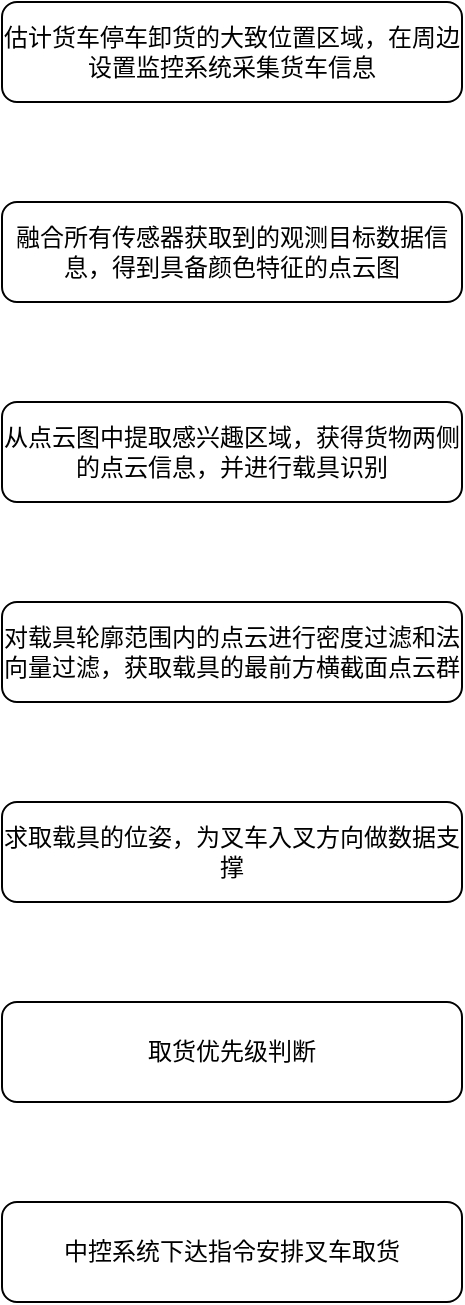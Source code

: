 <mxfile version="15.6.2" type="github" pages="2">
  <diagram id="YdHQLj_PPKjWVGoSD0Ah" name="Page-1">
    <mxGraphModel dx="1278" dy="579" grid="1" gridSize="10" guides="1" tooltips="1" connect="1" arrows="1" fold="1" page="1" pageScale="1" pageWidth="827" pageHeight="1169" math="0" shadow="0">
      <root>
        <mxCell id="0" />
        <mxCell id="1" parent="0" />
        <mxCell id="1Td2CLIDUB6Xetg1if8f-1" value="估计货车停车卸货的大致位置区域，在周边设置监控系统采集货车信息" style="rounded=1;whiteSpace=wrap;html=1;" vertex="1" parent="1">
          <mxGeometry x="140" y="20" width="230" height="50" as="geometry" />
        </mxCell>
        <mxCell id="1Td2CLIDUB6Xetg1if8f-2" value="融合所有传感器获取到的观测目标数据信息，得到具备颜色特征的点云图" style="rounded=1;whiteSpace=wrap;html=1;" vertex="1" parent="1">
          <mxGeometry x="140" y="120" width="230" height="50" as="geometry" />
        </mxCell>
        <mxCell id="1Td2CLIDUB6Xetg1if8f-3" value="从点云图中提取感兴趣区域，获得货物两侧的点云信息，并进行载具识别" style="rounded=1;whiteSpace=wrap;html=1;" vertex="1" parent="1">
          <mxGeometry x="140" y="220" width="230" height="50" as="geometry" />
        </mxCell>
        <mxCell id="1Td2CLIDUB6Xetg1if8f-4" value="对载具轮廓范围内的点云进行密度过滤和法向量过滤，获取载具的最前方横截面点云群" style="rounded=1;whiteSpace=wrap;html=1;" vertex="1" parent="1">
          <mxGeometry x="140" y="320" width="230" height="50" as="geometry" />
        </mxCell>
        <mxCell id="1Td2CLIDUB6Xetg1if8f-5" value="求取载具的位姿，为叉车入叉方向做数据支撑" style="rounded=1;whiteSpace=wrap;html=1;" vertex="1" parent="1">
          <mxGeometry x="140" y="420" width="230" height="50" as="geometry" />
        </mxCell>
        <mxCell id="1Td2CLIDUB6Xetg1if8f-6" value="取货优先级判断" style="rounded=1;whiteSpace=wrap;html=1;" vertex="1" parent="1">
          <mxGeometry x="140" y="520" width="230" height="50" as="geometry" />
        </mxCell>
        <mxCell id="1Td2CLIDUB6Xetg1if8f-7" value="中控系统下达指令安排叉车取货" style="rounded=1;whiteSpace=wrap;html=1;" vertex="1" parent="1">
          <mxGeometry x="140" y="620" width="230" height="50" as="geometry" />
        </mxCell>
      </root>
    </mxGraphModel>
  </diagram>
  <diagram id="OacXd5yGZSWJlcQby97u" name="Page-2">
    <mxGraphModel dx="1278" dy="579" grid="1" gridSize="10" guides="1" tooltips="1" connect="1" arrows="1" fold="1" page="1" pageScale="1" pageWidth="827" pageHeight="1169" math="0" shadow="0">
      <root>
        <mxCell id="GvkAsMoRvQvM4slVLa3t-0" />
        <mxCell id="GvkAsMoRvQvM4slVLa3t-1" parent="GvkAsMoRvQvM4slVLa3t-0" />
        <mxCell id="GvkAsMoRvQvM4slVLa3t-9" value="" style="edgeStyle=orthogonalEdgeStyle;rounded=0;orthogonalLoop=1;jettySize=auto;html=1;" edge="1" parent="GvkAsMoRvQvM4slVLa3t-1" source="GvkAsMoRvQvM4slVLa3t-2" target="GvkAsMoRvQvM4slVLa3t-3">
          <mxGeometry relative="1" as="geometry" />
        </mxCell>
        <mxCell id="GvkAsMoRvQvM4slVLa3t-2" value="货车信息采集" style="rounded=1;whiteSpace=wrap;html=1;" vertex="1" parent="GvkAsMoRvQvM4slVLa3t-1">
          <mxGeometry x="140" y="20" width="230" height="50" as="geometry" />
        </mxCell>
        <mxCell id="GvkAsMoRvQvM4slVLa3t-10" value="" style="edgeStyle=orthogonalEdgeStyle;rounded=0;orthogonalLoop=1;jettySize=auto;html=1;" edge="1" parent="GvkAsMoRvQvM4slVLa3t-1" source="GvkAsMoRvQvM4slVLa3t-3" target="GvkAsMoRvQvM4slVLa3t-4">
          <mxGeometry relative="1" as="geometry" />
        </mxCell>
        <mxCell id="GvkAsMoRvQvM4slVLa3t-3" value="多传感器融合得到具备颜色特征的点云图" style="rounded=1;whiteSpace=wrap;html=1;" vertex="1" parent="GvkAsMoRvQvM4slVLa3t-1">
          <mxGeometry x="140" y="120" width="230" height="50" as="geometry" />
        </mxCell>
        <mxCell id="GvkAsMoRvQvM4slVLa3t-11" value="" style="edgeStyle=orthogonalEdgeStyle;rounded=0;orthogonalLoop=1;jettySize=auto;html=1;" edge="1" parent="GvkAsMoRvQvM4slVLa3t-1" source="GvkAsMoRvQvM4slVLa3t-4" target="GvkAsMoRvQvM4slVLa3t-5">
          <mxGeometry relative="1" as="geometry" />
        </mxCell>
        <mxCell id="GvkAsMoRvQvM4slVLa3t-4" value="提取感兴趣区域并进行载具识别" style="rounded=1;whiteSpace=wrap;html=1;" vertex="1" parent="GvkAsMoRvQvM4slVLa3t-1">
          <mxGeometry x="140" y="220" width="230" height="50" as="geometry" />
        </mxCell>
        <mxCell id="GvkAsMoRvQvM4slVLa3t-12" value="" style="edgeStyle=orthogonalEdgeStyle;rounded=0;orthogonalLoop=1;jettySize=auto;html=1;" edge="1" parent="GvkAsMoRvQvM4slVLa3t-1" source="GvkAsMoRvQvM4slVLa3t-5" target="GvkAsMoRvQvM4slVLa3t-6">
          <mxGeometry relative="1" as="geometry" />
        </mxCell>
        <mxCell id="GvkAsMoRvQvM4slVLa3t-5" value="获取载具的最前方横截面点云群" style="rounded=1;whiteSpace=wrap;html=1;" vertex="1" parent="GvkAsMoRvQvM4slVLa3t-1">
          <mxGeometry x="140" y="320" width="230" height="50" as="geometry" />
        </mxCell>
        <mxCell id="GvkAsMoRvQvM4slVLa3t-13" value="" style="edgeStyle=orthogonalEdgeStyle;rounded=0;orthogonalLoop=1;jettySize=auto;html=1;" edge="1" parent="GvkAsMoRvQvM4slVLa3t-1" source="GvkAsMoRvQvM4slVLa3t-6" target="GvkAsMoRvQvM4slVLa3t-7">
          <mxGeometry relative="1" as="geometry" />
        </mxCell>
        <mxCell id="GvkAsMoRvQvM4slVLa3t-6" value="载具位姿求取" style="rounded=1;whiteSpace=wrap;html=1;" vertex="1" parent="GvkAsMoRvQvM4slVLa3t-1">
          <mxGeometry x="140" y="420" width="230" height="50" as="geometry" />
        </mxCell>
        <mxCell id="GvkAsMoRvQvM4slVLa3t-14" value="" style="edgeStyle=orthogonalEdgeStyle;rounded=0;orthogonalLoop=1;jettySize=auto;html=1;" edge="1" parent="GvkAsMoRvQvM4slVLa3t-1" source="GvkAsMoRvQvM4slVLa3t-7" target="GvkAsMoRvQvM4slVLa3t-8">
          <mxGeometry relative="1" as="geometry" />
        </mxCell>
        <mxCell id="GvkAsMoRvQvM4slVLa3t-7" value="取货优先级判断" style="rounded=1;whiteSpace=wrap;html=1;" vertex="1" parent="GvkAsMoRvQvM4slVLa3t-1">
          <mxGeometry x="140" y="520" width="230" height="50" as="geometry" />
        </mxCell>
        <mxCell id="GvkAsMoRvQvM4slVLa3t-8" value="下达指令安排叉车取货" style="rounded=1;whiteSpace=wrap;html=1;" vertex="1" parent="GvkAsMoRvQvM4slVLa3t-1">
          <mxGeometry x="140" y="620" width="230" height="50" as="geometry" />
        </mxCell>
      </root>
    </mxGraphModel>
  </diagram>
</mxfile>
